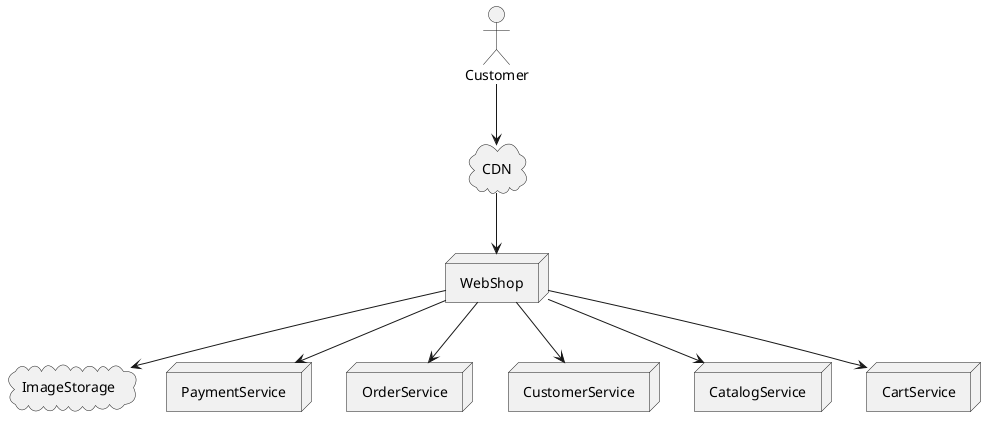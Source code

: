 ' WebShop
@startuml

actor Customer

cloud CDN {
}

cloud ImageStorage {
}

node WebShop {
}

node PaymentService {
}

node OrderService {
}

node CustomerService {
}

node CatalogService {
}

node CartService {
}

Customer --> CDN
CDN --> WebShop

WebShop --> PaymentService
WebShop --> OrderService
WebShop --> CustomerService
WebShop --> CatalogService
WebShop --> CartService
WebShop --> ImageStorage

@enduml